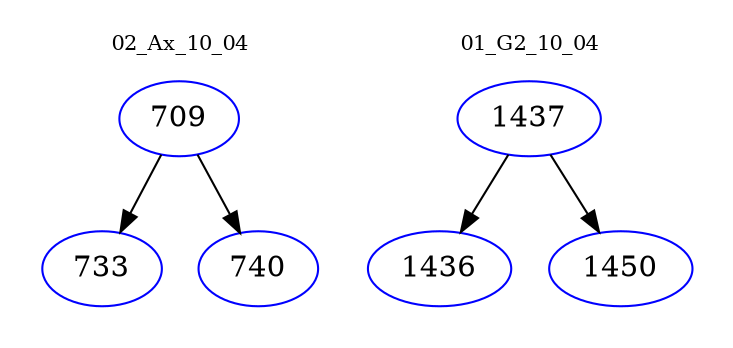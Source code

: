 digraph{
subgraph cluster_0 {
color = white
label = "02_Ax_10_04";
fontsize=10;
T0_709 [label="709", color="blue"]
T0_709 -> T0_733 [color="black"]
T0_733 [label="733", color="blue"]
T0_709 -> T0_740 [color="black"]
T0_740 [label="740", color="blue"]
}
subgraph cluster_1 {
color = white
label = "01_G2_10_04";
fontsize=10;
T1_1437 [label="1437", color="blue"]
T1_1437 -> T1_1436 [color="black"]
T1_1436 [label="1436", color="blue"]
T1_1437 -> T1_1450 [color="black"]
T1_1450 [label="1450", color="blue"]
}
}
